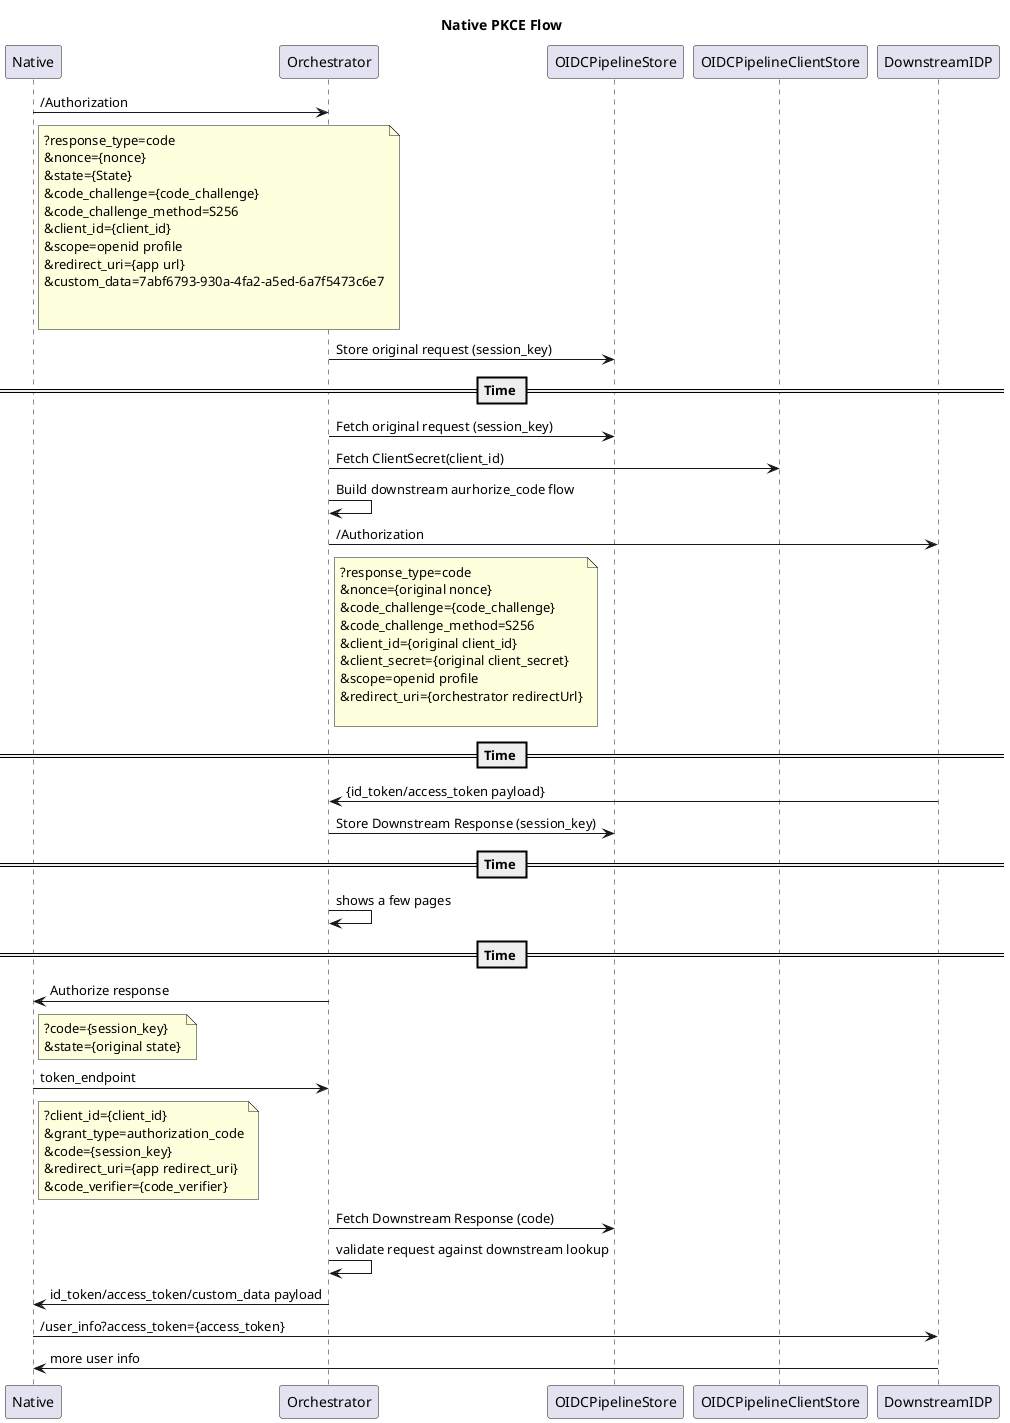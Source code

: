 @startuml

title Native PKCE Flow

Native -> Orchestrator: /Authorization
note right of Native
?response_type=code
&nonce={nonce}
&state={State}
&code_challenge={code_challenge}
&code_challenge_method=S256
&client_id={client_id}
&scope=openid profile
&redirect_uri={app url}
&custom_data=7abf6793-930a-4fa2-a5ed-6a7f5473c6e7


end note
Orchestrator->OIDCPipelineStore: Store original request (session_key)

== Time ==
Orchestrator->OIDCPipelineStore: Fetch original request (session_key)
Orchestrator->OIDCPipelineClientStore: Fetch ClientSecret(client_id)
Orchestrator->Orchestrator: Build downstream aurhorize_code flow
Orchestrator->DownstreamIDP: /Authorization
note right of Orchestrator
?response_type=code
&nonce={original nonce}
&code_challenge={code_challenge}
&code_challenge_method=S256
&client_id={original client_id}
&client_secret={original client_secret}
&scope=openid profile
&redirect_uri={orchestrator redirectUrl}

end note
== Time ==

DownstreamIDP->Orchestrator: {id_token/access_token payload}
Orchestrator->OIDCPipelineStore: Store Downstream Response (session_key)

== Time ==
Orchestrator->Orchestrator: shows a few pages
== Time ==


Native <- Orchestrator: Authorize response
note right of Native
?code={session_key}
&state={original state}
end note

Native -> Orchestrator: token_endpoint
note right of Native
?client_id={client_id}
&grant_type=authorization_code
&code={session_key}
&redirect_uri={app redirect_uri}
&code_verifier={code_verifier}
end note
Orchestrator->OIDCPipelineStore: Fetch Downstream Response (code)
Orchestrator->Orchestrator: validate request against downstream lookup

Native <- Orchestrator: id_token/access_token/custom_data payload
Native -> DownstreamIDP: /user_info?access_token={access_token}
Native <- DownstreamIDP: more user info

@enduml
